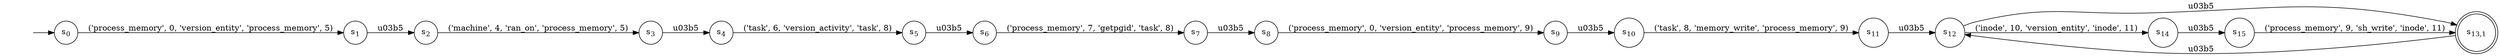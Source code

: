digraph NFA {
    rankdir = LR;
    I [style = invis];
    I -> S0;
    S0 [label = <s<sub>0</sub>>, shape = circle];
    S1 [label = <s<sub>1</sub>>, shape = circle];
    S2 [label = <s<sub>2</sub>>, shape = circle];
    S3 [label = <s<sub>3</sub>>, shape = circle];
    S4 [label = <s<sub>4</sub>>, shape = circle];
    S5 [label = <s<sub>5</sub>>, shape = circle];
    S6 [label = <s<sub>6</sub>>, shape = circle];
    S7 [label = <s<sub>7</sub>>, shape = circle];
    S8 [label = <s<sub>8</sub>>, shape = circle];
    S9 [label = <s<sub>9</sub>>, shape = circle];
    S10 [label = <s<sub>10</sub>>, shape = circle];
    S11 [label = <s<sub>11</sub>>, shape = circle];
    S12 [label = <s<sub>12</sub>>, shape = circle];
    S13 [label = <s<sub>13,1</sub>>, shape = circle, peripheries = 2];
    S13 -> S12 [label = "\u03b5"];
    S12 -> S13 [label = "\u03b5"];
    S14 [label = <s<sub>14</sub>>, shape = circle];
    S15 [label = <s<sub>15</sub>>, shape = circle];
    S15 -> S13 [label = "('process_memory', 9, 'sh_write', 'inode', 11)"];
    S14 -> S15 [label = "\u03b5"];
    S12 -> S14 [label = "('inode', 10, 'version_entity', 'inode', 11)"];
    S11 -> S12 [label = "\u03b5"];
    S10 -> S11 [label = "('task', 8, 'memory_write', 'process_memory', 9)"];
    S9 -> S10 [label = "\u03b5"];
    S8 -> S9 [label = "('process_memory', 0, 'version_entity', 'process_memory', 9)"];
    S7 -> S8 [label = "\u03b5"];
    S6 -> S7 [label = "('process_memory', 7, 'getpgid', 'task', 8)"];
    S5 -> S6 [label = "\u03b5"];
    S4 -> S5 [label = "('task', 6, 'version_activity', 'task', 8)"];
    S3 -> S4 [label = "\u03b5"];
    S2 -> S3 [label = "('machine', 4, 'ran_on', 'process_memory', 5)"];
    S1 -> S2 [label = "\u03b5"];
    S0 -> S1 [label = "('process_memory', 0, 'version_entity', 'process_memory', 5)"];
}
